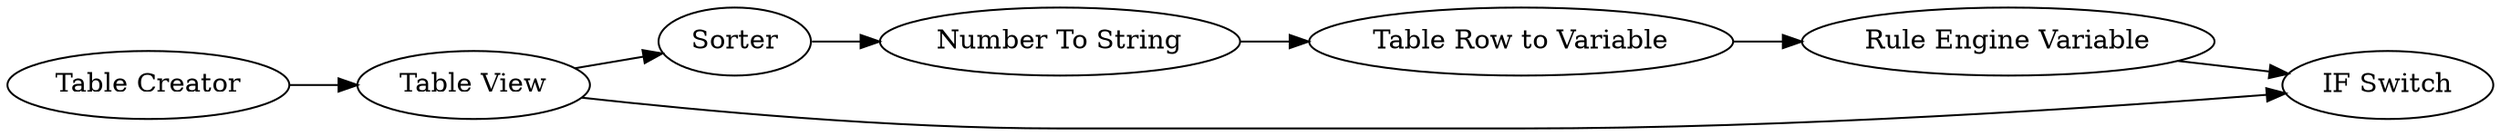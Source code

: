 digraph {
	"7531647722142181476_3" [label=Sorter]
	"7531647722142181476_2" [label="Table View"]
	"7531647722142181476_1" [label="Table Creator"]
	"7531647722142181476_5" [label="Rule Engine Variable"]
	"7531647722142181476_6" [label="Number To String"]
	"7531647722142181476_4" [label="Table Row to Variable"]
	"7531647722142181476_7" [label="IF Switch"]
	"7531647722142181476_4" -> "7531647722142181476_5"
	"7531647722142181476_1" -> "7531647722142181476_2"
	"7531647722142181476_5" -> "7531647722142181476_7"
	"7531647722142181476_2" -> "7531647722142181476_7"
	"7531647722142181476_2" -> "7531647722142181476_3"
	"7531647722142181476_3" -> "7531647722142181476_6"
	"7531647722142181476_6" -> "7531647722142181476_4"
	rankdir=LR
}

